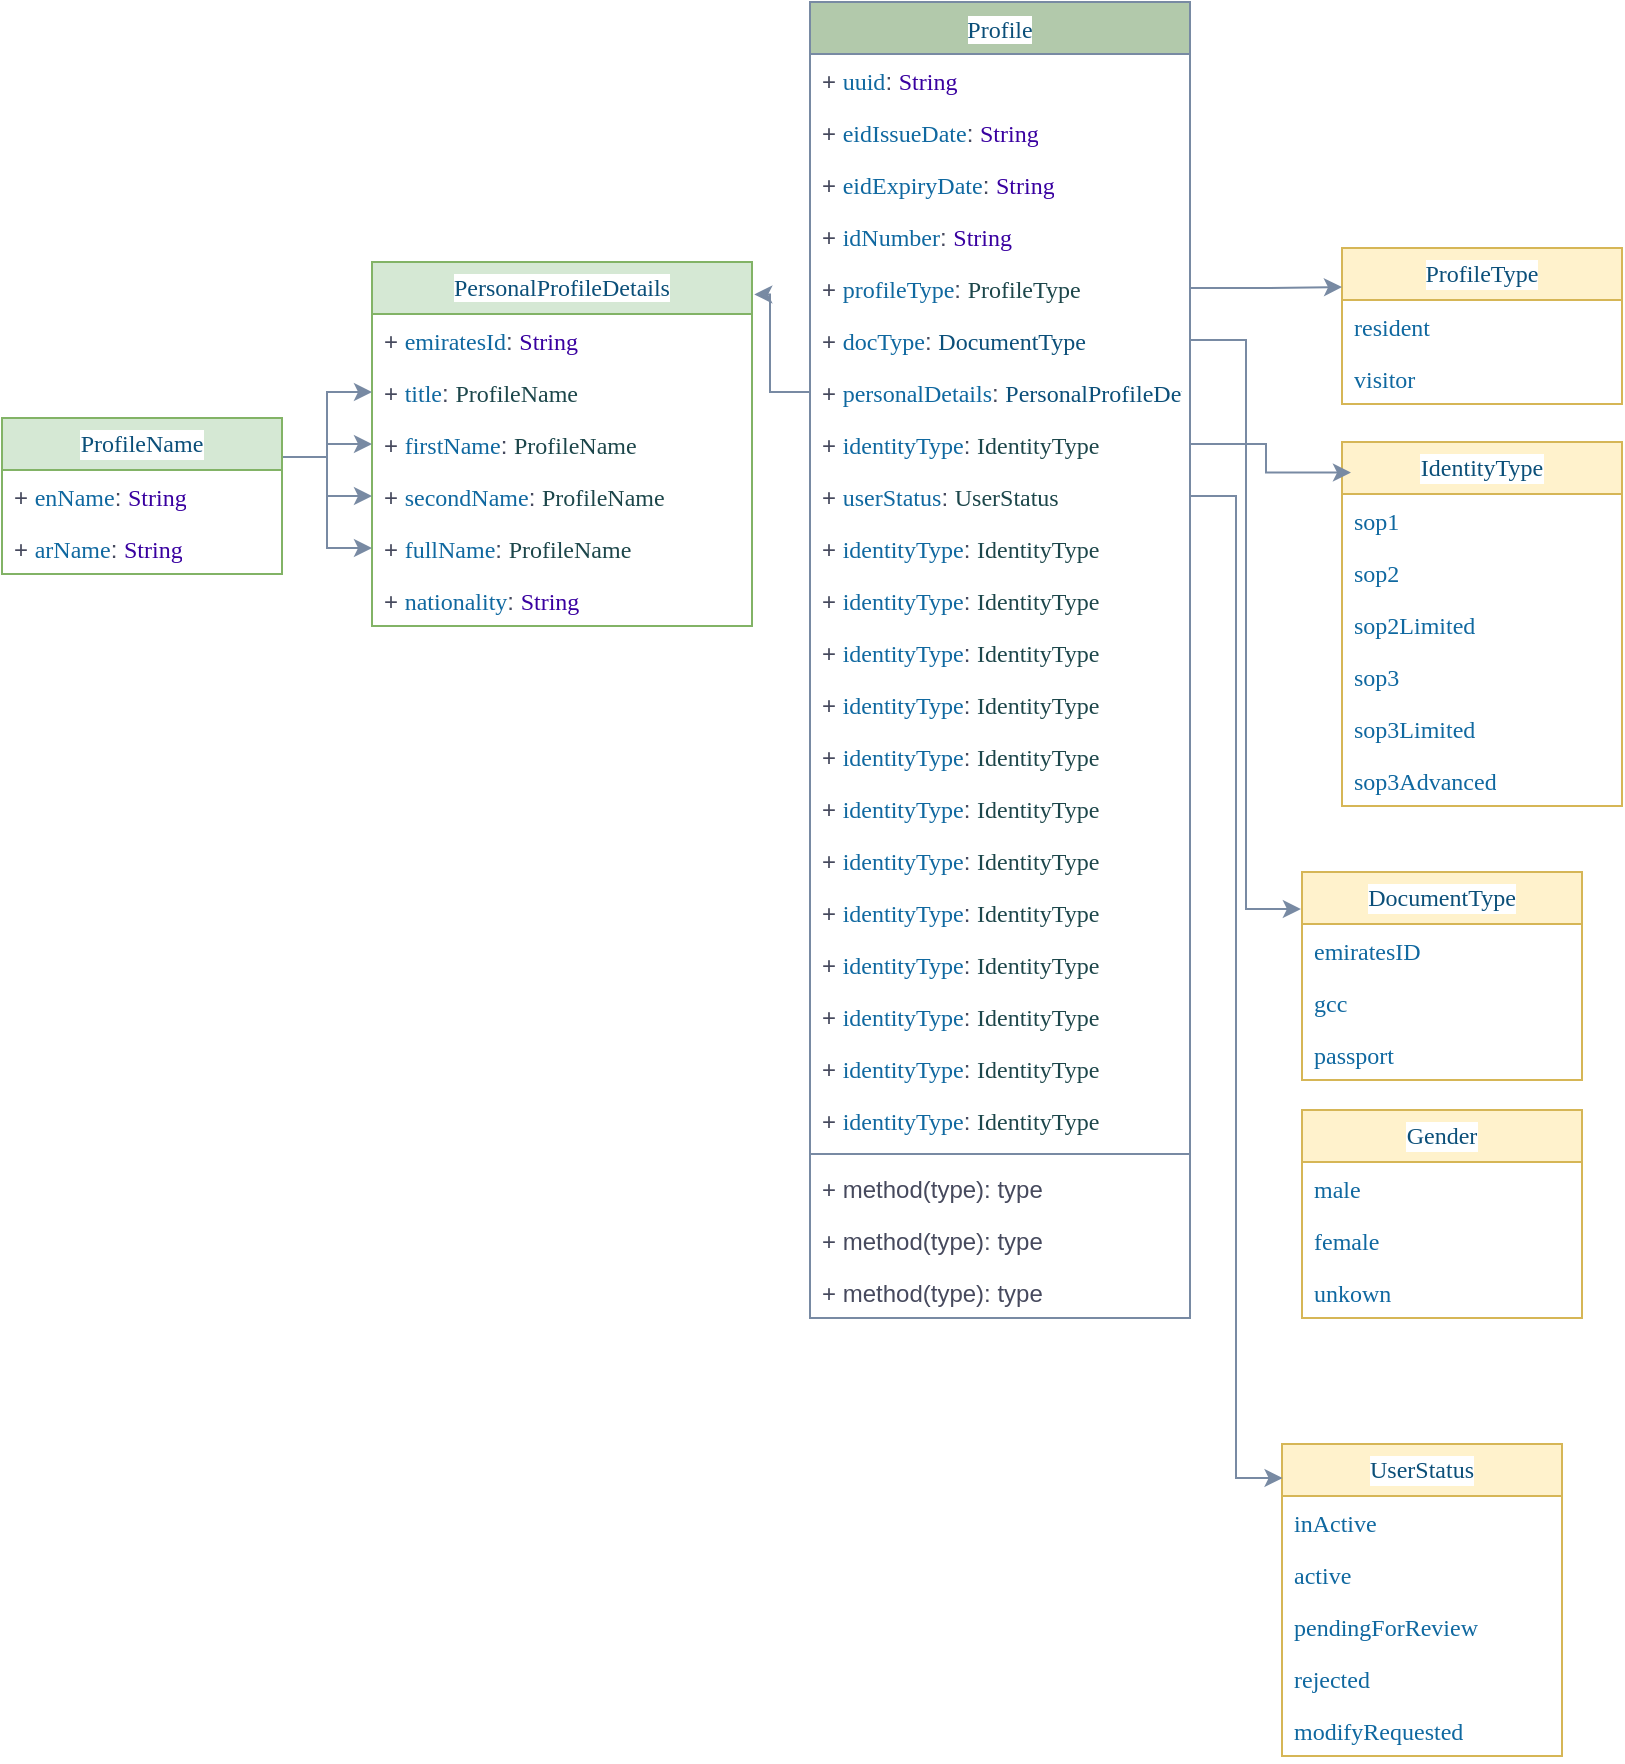 <mxfile version="26.1.3">
  <diagram id="C5RBs43oDa-KdzZeNtuy" name="Page-1">
    <mxGraphModel dx="1443" dy="851" grid="1" gridSize="13" guides="1" tooltips="1" connect="1" arrows="1" fold="1" page="1" pageScale="1" pageWidth="827" pageHeight="1169" math="0" shadow="0">
      <root>
        <mxCell id="WIyWlLk6GJQsqaUBKTNV-0" />
        <mxCell id="WIyWlLk6GJQsqaUBKTNV-1" parent="WIyWlLk6GJQsqaUBKTNV-0" />
        <mxCell id="ftjl0fwhTUzBAWV4eIJw-33" value="&lt;span style=&quot;caret-color: rgb(11, 79, 121); color: rgb(11, 79, 121); font-family: Menlo; background-color: rgb(255, 255, 255);&quot;&gt;PersonalProfileDetails&lt;/span&gt;" style="swimlane;fontStyle=0;childLayout=stackLayout;horizontal=1;startSize=26;fillColor=#d5e8d4;horizontalStack=0;resizeParent=1;resizeParentMax=0;resizeLast=0;collapsible=1;marginBottom=0;whiteSpace=wrap;html=1;labelBackgroundColor=none;strokeColor=#82b366;" vertex="1" parent="WIyWlLk6GJQsqaUBKTNV-1">
          <mxGeometry x="195" y="150" width="190" height="182" as="geometry" />
        </mxCell>
        <mxCell id="ftjl0fwhTUzBAWV4eIJw-34" value="+&amp;nbsp;&lt;span style=&quot;color: rgb(15, 104, 160); font-family: Menlo; background-color: rgb(255, 255, 255);&quot;&gt;emiratesId&lt;/span&gt;:&amp;nbsp;&lt;span style=&quot;color: rgb(57, 0, 160); font-family: Menlo; background-color: rgb(255, 255, 255);&quot;&gt;String&lt;/span&gt;" style="text;strokeColor=none;fillColor=none;align=left;verticalAlign=top;spacingLeft=4;spacingRight=4;overflow=hidden;rotatable=0;points=[[0,0.5],[1,0.5]];portConstraint=eastwest;whiteSpace=wrap;html=1;labelBackgroundColor=none;fontColor=#46495D;" vertex="1" parent="ftjl0fwhTUzBAWV4eIJw-33">
          <mxGeometry y="26" width="190" height="26" as="geometry" />
        </mxCell>
        <mxCell id="ftjl0fwhTUzBAWV4eIJw-35" value="+&amp;nbsp;&lt;span style=&quot;color: rgb(15, 104, 160); font-family: Menlo; background-color: rgb(255, 255, 255);&quot;&gt;title&lt;/span&gt;:&amp;nbsp;&lt;span style=&quot;color: rgb(28, 70, 74); font-family: Menlo; background-color: rgb(255, 255, 255);&quot;&gt;ProfileName&lt;/span&gt;" style="text;strokeColor=none;fillColor=none;align=left;verticalAlign=top;spacingLeft=4;spacingRight=4;overflow=hidden;rotatable=0;points=[[0,0.5],[1,0.5]];portConstraint=eastwest;whiteSpace=wrap;html=1;labelBackgroundColor=none;fontColor=#46495D;" vertex="1" parent="ftjl0fwhTUzBAWV4eIJw-33">
          <mxGeometry y="52" width="190" height="26" as="geometry" />
        </mxCell>
        <mxCell id="ftjl0fwhTUzBAWV4eIJw-36" value="+&amp;nbsp;&lt;span style=&quot;color: rgb(15, 104, 160); font-family: Menlo; background-color: rgb(255, 255, 255);&quot;&gt;firstName&lt;/span&gt;:&amp;nbsp;&lt;span style=&quot;caret-color: rgb(28, 70, 74); color: rgb(28, 70, 74); font-family: Menlo; background-color: rgb(255, 255, 255);&quot;&gt;ProfileName&lt;/span&gt;" style="text;strokeColor=none;fillColor=none;align=left;verticalAlign=top;spacingLeft=4;spacingRight=4;overflow=hidden;rotatable=0;points=[[0,0.5],[1,0.5]];portConstraint=eastwest;whiteSpace=wrap;html=1;labelBackgroundColor=none;fontColor=#46495D;" vertex="1" parent="ftjl0fwhTUzBAWV4eIJw-33">
          <mxGeometry y="78" width="190" height="26" as="geometry" />
        </mxCell>
        <mxCell id="ftjl0fwhTUzBAWV4eIJw-37" value="+&amp;nbsp;&lt;span style=&quot;color: rgb(15, 104, 160); font-family: Menlo; background-color: rgb(255, 255, 255);&quot;&gt;secondName&lt;/span&gt;:&amp;nbsp;&lt;span style=&quot;caret-color: rgb(28, 70, 74); color: rgb(28, 70, 74); font-family: Menlo; background-color: rgb(255, 255, 255);&quot;&gt;ProfileName&lt;/span&gt;" style="text;strokeColor=none;fillColor=none;align=left;verticalAlign=top;spacingLeft=4;spacingRight=4;overflow=hidden;rotatable=0;points=[[0,0.5],[1,0.5]];portConstraint=eastwest;whiteSpace=wrap;html=1;labelBackgroundColor=none;fontColor=#46495D;" vertex="1" parent="ftjl0fwhTUzBAWV4eIJw-33">
          <mxGeometry y="104" width="190" height="26" as="geometry" />
        </mxCell>
        <mxCell id="ftjl0fwhTUzBAWV4eIJw-38" value="+&amp;nbsp;&lt;span style=&quot;color: rgb(15, 104, 160); font-family: Menlo; background-color: rgb(255, 255, 255);&quot;&gt;fullName&lt;/span&gt;:&amp;nbsp;&lt;span style=&quot;caret-color: rgb(28, 70, 74); color: rgb(28, 70, 74); font-family: Menlo; background-color: rgb(255, 255, 255);&quot;&gt;ProfileName&lt;/span&gt;" style="text;strokeColor=none;fillColor=none;align=left;verticalAlign=top;spacingLeft=4;spacingRight=4;overflow=hidden;rotatable=0;points=[[0,0.5],[1,0.5]];portConstraint=eastwest;whiteSpace=wrap;html=1;labelBackgroundColor=none;fontColor=#46495D;" vertex="1" parent="ftjl0fwhTUzBAWV4eIJw-33">
          <mxGeometry y="130" width="190" height="26" as="geometry" />
        </mxCell>
        <mxCell id="ftjl0fwhTUzBAWV4eIJw-39" value="+&amp;nbsp;&lt;span style=&quot;color: rgb(15, 104, 160); font-family: Menlo; background-color: rgb(255, 255, 255);&quot;&gt;nationality&lt;/span&gt;:&amp;nbsp;&lt;span style=&quot;caret-color: rgb(57, 0, 160); color: rgb(57, 0, 160); font-family: Menlo; background-color: rgb(255, 255, 255);&quot;&gt;String&lt;/span&gt;" style="text;strokeColor=none;fillColor=none;align=left;verticalAlign=top;spacingLeft=4;spacingRight=4;overflow=hidden;rotatable=0;points=[[0,0.5],[1,0.5]];portConstraint=eastwest;whiteSpace=wrap;html=1;labelBackgroundColor=none;fontColor=#46495D;" vertex="1" parent="ftjl0fwhTUzBAWV4eIJw-33">
          <mxGeometry y="156" width="190" height="26" as="geometry" />
        </mxCell>
        <mxCell id="ftjl0fwhTUzBAWV4eIJw-53" style="edgeStyle=orthogonalEdgeStyle;rounded=0;orthogonalLoop=1;jettySize=auto;html=1;exitX=1;exitY=0.25;exitDx=0;exitDy=0;entryX=0;entryY=0.5;entryDx=0;entryDy=0;labelBackgroundColor=none;strokeColor=#788AA3;fontColor=default;" edge="1" parent="WIyWlLk6GJQsqaUBKTNV-1" source="ftjl0fwhTUzBAWV4eIJw-49" target="ftjl0fwhTUzBAWV4eIJw-35">
          <mxGeometry relative="1" as="geometry" />
        </mxCell>
        <mxCell id="ftjl0fwhTUzBAWV4eIJw-54" style="edgeStyle=orthogonalEdgeStyle;rounded=0;orthogonalLoop=1;jettySize=auto;html=1;exitX=1;exitY=0.25;exitDx=0;exitDy=0;entryX=0;entryY=0.5;entryDx=0;entryDy=0;labelBackgroundColor=none;strokeColor=#788AA3;fontColor=default;" edge="1" parent="WIyWlLk6GJQsqaUBKTNV-1" source="ftjl0fwhTUzBAWV4eIJw-49" target="ftjl0fwhTUzBAWV4eIJw-36">
          <mxGeometry relative="1" as="geometry" />
        </mxCell>
        <mxCell id="ftjl0fwhTUzBAWV4eIJw-55" style="edgeStyle=orthogonalEdgeStyle;rounded=0;orthogonalLoop=1;jettySize=auto;html=1;exitX=1;exitY=0.25;exitDx=0;exitDy=0;entryX=0;entryY=0.5;entryDx=0;entryDy=0;labelBackgroundColor=none;strokeColor=#788AA3;fontColor=default;" edge="1" parent="WIyWlLk6GJQsqaUBKTNV-1" source="ftjl0fwhTUzBAWV4eIJw-49" target="ftjl0fwhTUzBAWV4eIJw-37">
          <mxGeometry relative="1" as="geometry" />
        </mxCell>
        <mxCell id="ftjl0fwhTUzBAWV4eIJw-56" style="edgeStyle=orthogonalEdgeStyle;rounded=0;orthogonalLoop=1;jettySize=auto;html=1;exitX=1;exitY=0.25;exitDx=0;exitDy=0;entryX=0;entryY=0.5;entryDx=0;entryDy=0;labelBackgroundColor=none;strokeColor=#788AA3;fontColor=default;" edge="1" parent="WIyWlLk6GJQsqaUBKTNV-1" source="ftjl0fwhTUzBAWV4eIJw-49" target="ftjl0fwhTUzBAWV4eIJw-38">
          <mxGeometry relative="1" as="geometry" />
        </mxCell>
        <mxCell id="ftjl0fwhTUzBAWV4eIJw-49" value="&lt;p style=&quot;margin: 0px; font-style: normal; font-variant-caps: normal; font-stretch: normal; line-height: normal; font-family: Menlo; font-size-adjust: none; font-kerning: auto; font-variant-alternates: normal; font-variant-ligatures: normal; font-variant-numeric: normal; font-variant-east-asian: normal; font-variant-position: normal; font-variant-emoji: normal; font-feature-settings: normal; font-optical-sizing: auto; font-variation-settings: normal; color: rgb(11, 79, 121); background-color: rgb(255, 255, 255);&quot;&gt;ProfileName&lt;/p&gt;" style="swimlane;fontStyle=0;childLayout=stackLayout;horizontal=1;startSize=26;fillColor=#d5e8d4;horizontalStack=0;resizeParent=1;resizeParentMax=0;resizeLast=0;collapsible=1;marginBottom=0;whiteSpace=wrap;html=1;labelBackgroundColor=none;strokeColor=#82b366;" vertex="1" parent="WIyWlLk6GJQsqaUBKTNV-1">
          <mxGeometry x="10" y="228" width="140" height="78" as="geometry" />
        </mxCell>
        <mxCell id="ftjl0fwhTUzBAWV4eIJw-50" value="+&amp;nbsp;&lt;span style=&quot;color: rgb(15, 104, 160); font-family: Menlo; background-color: rgb(255, 255, 255);&quot;&gt;enName&lt;/span&gt;:&amp;nbsp;&lt;span style=&quot;caret-color: rgb(57, 0, 160); color: rgb(57, 0, 160); font-family: Menlo; background-color: rgb(255, 255, 255);&quot;&gt;String&lt;/span&gt;" style="text;strokeColor=none;fillColor=none;align=left;verticalAlign=top;spacingLeft=4;spacingRight=4;overflow=hidden;rotatable=0;points=[[0,0.5],[1,0.5]];portConstraint=eastwest;whiteSpace=wrap;html=1;labelBackgroundColor=none;fontColor=#46495D;" vertex="1" parent="ftjl0fwhTUzBAWV4eIJw-49">
          <mxGeometry y="26" width="140" height="26" as="geometry" />
        </mxCell>
        <mxCell id="ftjl0fwhTUzBAWV4eIJw-51" value="+&amp;nbsp;&lt;span style=&quot;color: rgb(15, 104, 160); font-family: Menlo; background-color: rgb(255, 255, 255);&quot;&gt;arName&lt;/span&gt;:&amp;nbsp;&lt;span style=&quot;caret-color: rgb(57, 0, 160); color: rgb(57, 0, 160); font-family: Menlo; background-color: rgb(255, 255, 255);&quot;&gt;String&lt;/span&gt;" style="text;strokeColor=none;fillColor=none;align=left;verticalAlign=top;spacingLeft=4;spacingRight=4;overflow=hidden;rotatable=0;points=[[0,0.5],[1,0.5]];portConstraint=eastwest;whiteSpace=wrap;html=1;labelBackgroundColor=none;fontColor=#46495D;" vertex="1" parent="ftjl0fwhTUzBAWV4eIJw-49">
          <mxGeometry y="52" width="140" height="26" as="geometry" />
        </mxCell>
        <mxCell id="ftjl0fwhTUzBAWV4eIJw-57" value="&lt;p style=&quot;margin: 0px; font-style: normal; font-variant-caps: normal; font-stretch: normal; line-height: normal; font-family: Menlo; font-size-adjust: none; font-kerning: auto; font-variant-alternates: normal; font-variant-ligatures: normal; font-variant-numeric: normal; font-variant-east-asian: normal; font-variant-position: normal; font-feature-settings: normal; font-optical-sizing: auto; font-variation-settings: normal; color: rgb(11, 79, 121); background-color: rgb(255, 255, 255);&quot;&gt;Gender&lt;/p&gt;" style="swimlane;fontStyle=0;childLayout=stackLayout;horizontal=1;startSize=26;fillColor=#fff2cc;horizontalStack=0;resizeParent=1;resizeParentMax=0;resizeLast=0;collapsible=1;marginBottom=0;whiteSpace=wrap;html=1;labelBackgroundColor=none;strokeColor=#d6b656;" vertex="1" parent="WIyWlLk6GJQsqaUBKTNV-1">
          <mxGeometry x="660" y="574" width="140" height="104" as="geometry" />
        </mxCell>
        <mxCell id="ftjl0fwhTUzBAWV4eIJw-58" value="&lt;span style=&quot;color: rgb(15, 104, 160); font-family: Menlo; background-color: rgb(255, 255, 255);&quot;&gt;male&lt;/span&gt;" style="text;strokeColor=none;fillColor=none;align=left;verticalAlign=top;spacingLeft=4;spacingRight=4;overflow=hidden;rotatable=0;points=[[0,0.5],[1,0.5]];portConstraint=eastwest;whiteSpace=wrap;html=1;labelBackgroundColor=none;fontColor=#46495D;" vertex="1" parent="ftjl0fwhTUzBAWV4eIJw-57">
          <mxGeometry y="26" width="140" height="26" as="geometry" />
        </mxCell>
        <mxCell id="ftjl0fwhTUzBAWV4eIJw-63" value="&lt;span style=&quot;color: rgb(15, 104, 160); font-family: Menlo; background-color: rgb(255, 255, 255);&quot;&gt;female&lt;/span&gt;" style="text;strokeColor=none;fillColor=none;align=left;verticalAlign=top;spacingLeft=4;spacingRight=4;overflow=hidden;rotatable=0;points=[[0,0.5],[1,0.5]];portConstraint=eastwest;whiteSpace=wrap;html=1;labelBackgroundColor=none;fontColor=#46495D;" vertex="1" parent="ftjl0fwhTUzBAWV4eIJw-57">
          <mxGeometry y="52" width="140" height="26" as="geometry" />
        </mxCell>
        <mxCell id="ftjl0fwhTUzBAWV4eIJw-64" value="&lt;span style=&quot;color: rgb(15, 104, 160); font-family: Menlo; background-color: rgb(255, 255, 255);&quot;&gt;unkown&lt;/span&gt;" style="text;strokeColor=none;fillColor=none;align=left;verticalAlign=top;spacingLeft=4;spacingRight=4;overflow=hidden;rotatable=0;points=[[0,0.5],[1,0.5]];portConstraint=eastwest;whiteSpace=wrap;html=1;labelBackgroundColor=none;fontColor=#46495D;" vertex="1" parent="ftjl0fwhTUzBAWV4eIJw-57">
          <mxGeometry y="78" width="140" height="26" as="geometry" />
        </mxCell>
        <mxCell id="ftjl0fwhTUzBAWV4eIJw-65" value="&lt;p style=&quot;margin: 0px; font-style: normal; font-variant-caps: normal; font-stretch: normal; line-height: normal; font-family: Menlo; font-size-adjust: none; font-kerning: auto; font-variant-alternates: normal; font-variant-ligatures: normal; font-variant-numeric: normal; font-variant-east-asian: normal; font-variant-position: normal; font-feature-settings: normal; font-optical-sizing: auto; font-variation-settings: normal; color: rgb(11, 79, 121); background-color: rgb(255, 255, 255);&quot;&gt;ProfileType&lt;/p&gt;" style="swimlane;fontStyle=0;childLayout=stackLayout;horizontal=1;startSize=26;fillColor=#fff2cc;horizontalStack=0;resizeParent=1;resizeParentMax=0;resizeLast=0;collapsible=1;marginBottom=0;whiteSpace=wrap;html=1;labelBackgroundColor=none;strokeColor=#d6b656;" vertex="1" parent="WIyWlLk6GJQsqaUBKTNV-1">
          <mxGeometry x="680" y="143" width="140" height="78" as="geometry" />
        </mxCell>
        <mxCell id="ftjl0fwhTUzBAWV4eIJw-66" value="&lt;span style=&quot;color: rgb(15, 104, 160); font-family: Menlo; background-color: rgb(255, 255, 255);&quot;&gt;resident&lt;/span&gt;" style="text;strokeColor=none;fillColor=none;align=left;verticalAlign=top;spacingLeft=4;spacingRight=4;overflow=hidden;rotatable=0;points=[[0,0.5],[1,0.5]];portConstraint=eastwest;whiteSpace=wrap;html=1;labelBackgroundColor=none;fontColor=#46495D;" vertex="1" parent="ftjl0fwhTUzBAWV4eIJw-65">
          <mxGeometry y="26" width="140" height="26" as="geometry" />
        </mxCell>
        <mxCell id="ftjl0fwhTUzBAWV4eIJw-67" value="&lt;font face=&quot;Menlo&quot; color=&quot;#0f68a0&quot;&gt;&lt;span style=&quot;caret-color: rgb(15, 104, 160); background-color: rgb(255, 255, 255);&quot;&gt;visitor&lt;/span&gt;&lt;/font&gt;" style="text;strokeColor=none;fillColor=none;align=left;verticalAlign=top;spacingLeft=4;spacingRight=4;overflow=hidden;rotatable=0;points=[[0,0.5],[1,0.5]];portConstraint=eastwest;whiteSpace=wrap;html=1;labelBackgroundColor=none;fontColor=#46495D;" vertex="1" parent="ftjl0fwhTUzBAWV4eIJw-65">
          <mxGeometry y="52" width="140" height="26" as="geometry" />
        </mxCell>
        <mxCell id="ftjl0fwhTUzBAWV4eIJw-69" value="&lt;p style=&quot;margin: 0px; font-style: normal; font-variant-caps: normal; font-stretch: normal; line-height: normal; font-family: Menlo; font-size-adjust: none; font-kerning: auto; font-variant-alternates: normal; font-variant-ligatures: normal; font-variant-numeric: normal; font-variant-east-asian: normal; font-variant-position: normal; font-feature-settings: normal; font-optical-sizing: auto; font-variation-settings: normal; color: rgb(11, 79, 121); background-color: rgb(255, 255, 255);&quot;&gt;DocumentType&lt;/p&gt;" style="swimlane;fontStyle=0;childLayout=stackLayout;horizontal=1;startSize=26;fillColor=#fff2cc;horizontalStack=0;resizeParent=1;resizeParentMax=0;resizeLast=0;collapsible=1;marginBottom=0;whiteSpace=wrap;html=1;labelBackgroundColor=none;strokeColor=#d6b656;" vertex="1" parent="WIyWlLk6GJQsqaUBKTNV-1">
          <mxGeometry x="660" y="455" width="140" height="104" as="geometry" />
        </mxCell>
        <mxCell id="ftjl0fwhTUzBAWV4eIJw-70" value="&lt;span style=&quot;color: rgb(15, 104, 160); font-family: Menlo; background-color: rgb(255, 255, 255);&quot;&gt;emiratesID&lt;/span&gt;" style="text;strokeColor=none;fillColor=none;align=left;verticalAlign=top;spacingLeft=4;spacingRight=4;overflow=hidden;rotatable=0;points=[[0,0.5],[1,0.5]];portConstraint=eastwest;whiteSpace=wrap;html=1;labelBackgroundColor=none;fontColor=#46495D;" vertex="1" parent="ftjl0fwhTUzBAWV4eIJw-69">
          <mxGeometry y="26" width="140" height="26" as="geometry" />
        </mxCell>
        <mxCell id="ftjl0fwhTUzBAWV4eIJw-72" value="&lt;span style=&quot;color: rgb(15, 104, 160); font-family: Menlo; background-color: rgb(255, 255, 255);&quot;&gt;gcc&lt;/span&gt;" style="text;strokeColor=none;fillColor=none;align=left;verticalAlign=top;spacingLeft=4;spacingRight=4;overflow=hidden;rotatable=0;points=[[0,0.5],[1,0.5]];portConstraint=eastwest;whiteSpace=wrap;html=1;labelBackgroundColor=none;fontColor=#46495D;" vertex="1" parent="ftjl0fwhTUzBAWV4eIJw-69">
          <mxGeometry y="52" width="140" height="26" as="geometry" />
        </mxCell>
        <mxCell id="ftjl0fwhTUzBAWV4eIJw-71" value="&lt;font face=&quot;Menlo&quot; color=&quot;#0f68a0&quot;&gt;&lt;span style=&quot;caret-color: rgb(15, 104, 160); background-color: rgb(255, 255, 255);&quot;&gt;passport&lt;/span&gt;&lt;/font&gt;" style="text;strokeColor=none;fillColor=none;align=left;verticalAlign=top;spacingLeft=4;spacingRight=4;overflow=hidden;rotatable=0;points=[[0,0.5],[1,0.5]];portConstraint=eastwest;whiteSpace=wrap;html=1;labelBackgroundColor=none;fontColor=#46495D;" vertex="1" parent="ftjl0fwhTUzBAWV4eIJw-69">
          <mxGeometry y="78" width="140" height="26" as="geometry" />
        </mxCell>
        <mxCell id="ftjl0fwhTUzBAWV4eIJw-85" value="&lt;span style=&quot;caret-color: rgb(11, 79, 121); color: rgb(11, 79, 121); font-family: Menlo; font-weight: 400; background-color: rgb(255, 255, 255);&quot;&gt;Profile&lt;/span&gt;" style="swimlane;fontStyle=1;align=center;verticalAlign=top;childLayout=stackLayout;horizontal=1;startSize=26;horizontalStack=0;resizeParent=1;resizeParentMax=0;resizeLast=0;collapsible=1;marginBottom=0;whiteSpace=wrap;html=1;labelBackgroundColor=none;fillColor=#B2C9AB;strokeColor=#788AA3;fontColor=#46495D;" vertex="1" parent="WIyWlLk6GJQsqaUBKTNV-1">
          <mxGeometry x="414" y="20" width="190" height="658" as="geometry" />
        </mxCell>
        <mxCell id="ftjl0fwhTUzBAWV4eIJw-98" value="+&amp;nbsp;&lt;span style=&quot;caret-color: rgb(15, 104, 160); color: rgb(15, 104, 160); font-family: Menlo; background-color: rgb(255, 255, 255);&quot;&gt;uuid&lt;/span&gt;:&amp;nbsp;&lt;span style=&quot;color: rgb(57, 0, 160); font-family: Menlo; background-color: rgb(255, 255, 255);&quot;&gt;String&lt;/span&gt;" style="text;strokeColor=none;fillColor=none;align=left;verticalAlign=top;spacingLeft=4;spacingRight=4;overflow=hidden;rotatable=0;points=[[0,0.5],[1,0.5]];portConstraint=eastwest;whiteSpace=wrap;html=1;labelBackgroundColor=none;fontColor=#46495D;" vertex="1" parent="ftjl0fwhTUzBAWV4eIJw-85">
          <mxGeometry y="26" width="190" height="26" as="geometry" />
        </mxCell>
        <mxCell id="ftjl0fwhTUzBAWV4eIJw-97" value="+&amp;nbsp;&lt;span style=&quot;color: rgb(15, 104, 160); font-family: Menlo; background-color: rgb(255, 255, 255);&quot;&gt;eidIssueDate&lt;/span&gt;:&amp;nbsp;&lt;span style=&quot;color: rgb(57, 0, 160); font-family: Menlo; background-color: rgb(255, 255, 255);&quot;&gt;String&lt;/span&gt;" style="text;strokeColor=none;fillColor=none;align=left;verticalAlign=top;spacingLeft=4;spacingRight=4;overflow=hidden;rotatable=0;points=[[0,0.5],[1,0.5]];portConstraint=eastwest;whiteSpace=wrap;html=1;labelBackgroundColor=none;fontColor=#46495D;" vertex="1" parent="ftjl0fwhTUzBAWV4eIJw-85">
          <mxGeometry y="52" width="190" height="26" as="geometry" />
        </mxCell>
        <mxCell id="ftjl0fwhTUzBAWV4eIJw-96" value="+&amp;nbsp;&lt;span style=&quot;color: rgb(15, 104, 160); font-family: Menlo; background-color: rgb(255, 255, 255);&quot;&gt;eidExpiryDate&lt;/span&gt;:&amp;nbsp;&lt;span style=&quot;color: rgb(57, 0, 160); font-family: Menlo; background-color: rgb(255, 255, 255);&quot;&gt;String&lt;/span&gt;" style="text;strokeColor=none;fillColor=none;align=left;verticalAlign=top;spacingLeft=4;spacingRight=4;overflow=hidden;rotatable=0;points=[[0,0.5],[1,0.5]];portConstraint=eastwest;whiteSpace=wrap;html=1;labelBackgroundColor=none;fontColor=#46495D;" vertex="1" parent="ftjl0fwhTUzBAWV4eIJw-85">
          <mxGeometry y="78" width="190" height="26" as="geometry" />
        </mxCell>
        <mxCell id="ftjl0fwhTUzBAWV4eIJw-95" value="+&amp;nbsp;&lt;span style=&quot;color: rgb(15, 104, 160); font-family: Menlo; background-color: rgb(255, 255, 255);&quot;&gt;idNumber&lt;/span&gt;:&amp;nbsp;&lt;span style=&quot;color: rgb(57, 0, 160); font-family: Menlo; background-color: rgb(255, 255, 255);&quot;&gt;String&lt;/span&gt;" style="text;strokeColor=none;fillColor=none;align=left;verticalAlign=top;spacingLeft=4;spacingRight=4;overflow=hidden;rotatable=0;points=[[0,0.5],[1,0.5]];portConstraint=eastwest;whiteSpace=wrap;html=1;labelBackgroundColor=none;fontColor=#46495D;" vertex="1" parent="ftjl0fwhTUzBAWV4eIJw-85">
          <mxGeometry y="104" width="190" height="26" as="geometry" />
        </mxCell>
        <mxCell id="ftjl0fwhTUzBAWV4eIJw-94" value="+&amp;nbsp;&lt;span style=&quot;color: rgb(15, 104, 160); font-family: Menlo; background-color: rgb(255, 255, 255);&quot;&gt;profileType&lt;/span&gt;:&amp;nbsp;&lt;span style=&quot;color: rgb(28, 70, 74); font-family: Menlo; background-color: rgb(255, 255, 255);&quot;&gt;ProfileType&lt;/span&gt;" style="text;strokeColor=none;fillColor=none;align=left;verticalAlign=top;spacingLeft=4;spacingRight=4;overflow=hidden;rotatable=0;points=[[0,0.5],[1,0.5]];portConstraint=eastwest;whiteSpace=wrap;html=1;labelBackgroundColor=none;fontColor=#46495D;" vertex="1" parent="ftjl0fwhTUzBAWV4eIJw-85">
          <mxGeometry y="130" width="190" height="26" as="geometry" />
        </mxCell>
        <mxCell id="ftjl0fwhTUzBAWV4eIJw-93" value="+&amp;nbsp;&lt;span style=&quot;color: rgb(15, 104, 160); font-family: Menlo; background-color: rgb(255, 255, 255);&quot;&gt;docType&lt;/span&gt;:&amp;nbsp;&lt;span style=&quot;caret-color: rgb(11, 79, 121); color: rgb(11, 79, 121); font-family: Menlo; text-align: center; background-color: rgb(255, 255, 255);&quot;&gt;DocumentType&lt;/span&gt;" style="text;strokeColor=none;fillColor=none;align=left;verticalAlign=top;spacingLeft=4;spacingRight=4;overflow=hidden;rotatable=0;points=[[0,0.5],[1,0.5]];portConstraint=eastwest;whiteSpace=wrap;html=1;labelBackgroundColor=none;fontColor=#46495D;" vertex="1" parent="ftjl0fwhTUzBAWV4eIJw-85">
          <mxGeometry y="156" width="190" height="26" as="geometry" />
        </mxCell>
        <mxCell id="ftjl0fwhTUzBAWV4eIJw-92" value="+&amp;nbsp;&lt;span style=&quot;color: rgb(15, 104, 160); font-family: Menlo; background-color: rgb(255, 255, 255);&quot;&gt;personalDetails&lt;/span&gt;:&amp;nbsp;&lt;span style=&quot;caret-color: rgb(11, 79, 121); color: rgb(11, 79, 121); font-family: Menlo; text-align: center; background-color: rgb(255, 255, 255);&quot;&gt;PersonalProfileDetails&lt;/span&gt;" style="text;strokeColor=none;fillColor=none;align=left;verticalAlign=top;spacingLeft=4;spacingRight=4;overflow=hidden;rotatable=0;points=[[0,0.5],[1,0.5]];portConstraint=eastwest;whiteSpace=wrap;html=1;labelBackgroundColor=none;fontColor=#46495D;" vertex="1" parent="ftjl0fwhTUzBAWV4eIJw-85">
          <mxGeometry y="182" width="190" height="26" as="geometry" />
        </mxCell>
        <mxCell id="ftjl0fwhTUzBAWV4eIJw-123" value="+&amp;nbsp;&lt;span style=&quot;color: rgb(15, 104, 160); font-family: Menlo; background-color: rgb(255, 255, 255);&quot;&gt;identityType&lt;/span&gt;:&amp;nbsp;&lt;span style=&quot;color: rgb(28, 70, 74); font-family: Menlo; background-color: rgb(255, 255, 255);&quot;&gt;IdentityType&lt;/span&gt;" style="text;strokeColor=none;fillColor=none;align=left;verticalAlign=top;spacingLeft=4;spacingRight=4;overflow=hidden;rotatable=0;points=[[0,0.5],[1,0.5]];portConstraint=eastwest;whiteSpace=wrap;html=1;labelBackgroundColor=none;fontColor=#46495D;" vertex="1" parent="ftjl0fwhTUzBAWV4eIJw-85">
          <mxGeometry y="208" width="190" height="26" as="geometry" />
        </mxCell>
        <mxCell id="ftjl0fwhTUzBAWV4eIJw-122" value="+&amp;nbsp;&lt;span style=&quot;color: rgb(15, 104, 160); font-family: Menlo; background-color: rgb(255, 255, 255);&quot;&gt;userStatus&lt;/span&gt;:&amp;nbsp;&lt;span style=&quot;color: rgb(28, 70, 74); font-family: Menlo; background-color: rgb(255, 255, 255);&quot;&gt;UserStatus&lt;/span&gt;" style="text;strokeColor=none;fillColor=none;align=left;verticalAlign=top;spacingLeft=4;spacingRight=4;overflow=hidden;rotatable=0;points=[[0,0.5],[1,0.5]];portConstraint=eastwest;whiteSpace=wrap;html=1;labelBackgroundColor=none;fontColor=#46495D;" vertex="1" parent="ftjl0fwhTUzBAWV4eIJw-85">
          <mxGeometry y="234" width="190" height="26" as="geometry" />
        </mxCell>
        <mxCell id="ftjl0fwhTUzBAWV4eIJw-121" value="+&amp;nbsp;&lt;span style=&quot;color: rgb(15, 104, 160); font-family: Menlo; background-color: rgb(255, 255, 255);&quot;&gt;identityType&lt;/span&gt;:&amp;nbsp;&lt;span style=&quot;color: rgb(28, 70, 74); font-family: Menlo; background-color: rgb(255, 255, 255);&quot;&gt;IdentityType&lt;/span&gt;" style="text;strokeColor=none;fillColor=none;align=left;verticalAlign=top;spacingLeft=4;spacingRight=4;overflow=hidden;rotatable=0;points=[[0,0.5],[1,0.5]];portConstraint=eastwest;whiteSpace=wrap;html=1;labelBackgroundColor=none;fontColor=#46495D;" vertex="1" parent="ftjl0fwhTUzBAWV4eIJw-85">
          <mxGeometry y="260" width="190" height="26" as="geometry" />
        </mxCell>
        <mxCell id="ftjl0fwhTUzBAWV4eIJw-120" value="+&amp;nbsp;&lt;span style=&quot;color: rgb(15, 104, 160); font-family: Menlo; background-color: rgb(255, 255, 255);&quot;&gt;identityType&lt;/span&gt;:&amp;nbsp;&lt;span style=&quot;color: rgb(28, 70, 74); font-family: Menlo; background-color: rgb(255, 255, 255);&quot;&gt;IdentityType&lt;/span&gt;" style="text;strokeColor=none;fillColor=none;align=left;verticalAlign=top;spacingLeft=4;spacingRight=4;overflow=hidden;rotatable=0;points=[[0,0.5],[1,0.5]];portConstraint=eastwest;whiteSpace=wrap;html=1;labelBackgroundColor=none;fontColor=#46495D;" vertex="1" parent="ftjl0fwhTUzBAWV4eIJw-85">
          <mxGeometry y="286" width="190" height="26" as="geometry" />
        </mxCell>
        <mxCell id="ftjl0fwhTUzBAWV4eIJw-119" value="+&amp;nbsp;&lt;span style=&quot;color: rgb(15, 104, 160); font-family: Menlo; background-color: rgb(255, 255, 255);&quot;&gt;identityType&lt;/span&gt;:&amp;nbsp;&lt;span style=&quot;color: rgb(28, 70, 74); font-family: Menlo; background-color: rgb(255, 255, 255);&quot;&gt;IdentityType&lt;/span&gt;" style="text;strokeColor=none;fillColor=none;align=left;verticalAlign=top;spacingLeft=4;spacingRight=4;overflow=hidden;rotatable=0;points=[[0,0.5],[1,0.5]];portConstraint=eastwest;whiteSpace=wrap;html=1;labelBackgroundColor=none;fontColor=#46495D;" vertex="1" parent="ftjl0fwhTUzBAWV4eIJw-85">
          <mxGeometry y="312" width="190" height="26" as="geometry" />
        </mxCell>
        <mxCell id="ftjl0fwhTUzBAWV4eIJw-118" value="+&amp;nbsp;&lt;span style=&quot;color: rgb(15, 104, 160); font-family: Menlo; background-color: rgb(255, 255, 255);&quot;&gt;identityType&lt;/span&gt;:&amp;nbsp;&lt;span style=&quot;color: rgb(28, 70, 74); font-family: Menlo; background-color: rgb(255, 255, 255);&quot;&gt;IdentityType&lt;/span&gt;" style="text;strokeColor=none;fillColor=none;align=left;verticalAlign=top;spacingLeft=4;spacingRight=4;overflow=hidden;rotatable=0;points=[[0,0.5],[1,0.5]];portConstraint=eastwest;whiteSpace=wrap;html=1;labelBackgroundColor=none;fontColor=#46495D;" vertex="1" parent="ftjl0fwhTUzBAWV4eIJw-85">
          <mxGeometry y="338" width="190" height="26" as="geometry" />
        </mxCell>
        <mxCell id="ftjl0fwhTUzBAWV4eIJw-130" value="+&amp;nbsp;&lt;span style=&quot;color: rgb(15, 104, 160); font-family: Menlo; background-color: rgb(255, 255, 255);&quot;&gt;identityType&lt;/span&gt;:&amp;nbsp;&lt;span style=&quot;color: rgb(28, 70, 74); font-family: Menlo; background-color: rgb(255, 255, 255);&quot;&gt;IdentityType&lt;/span&gt;" style="text;strokeColor=none;fillColor=none;align=left;verticalAlign=top;spacingLeft=4;spacingRight=4;overflow=hidden;rotatable=0;points=[[0,0.5],[1,0.5]];portConstraint=eastwest;whiteSpace=wrap;html=1;labelBackgroundColor=none;fontColor=#46495D;" vertex="1" parent="ftjl0fwhTUzBAWV4eIJw-85">
          <mxGeometry y="364" width="190" height="26" as="geometry" />
        </mxCell>
        <mxCell id="ftjl0fwhTUzBAWV4eIJw-129" value="+&amp;nbsp;&lt;span style=&quot;color: rgb(15, 104, 160); font-family: Menlo; background-color: rgb(255, 255, 255);&quot;&gt;identityType&lt;/span&gt;:&amp;nbsp;&lt;span style=&quot;color: rgb(28, 70, 74); font-family: Menlo; background-color: rgb(255, 255, 255);&quot;&gt;IdentityType&lt;/span&gt;" style="text;strokeColor=none;fillColor=none;align=left;verticalAlign=top;spacingLeft=4;spacingRight=4;overflow=hidden;rotatable=0;points=[[0,0.5],[1,0.5]];portConstraint=eastwest;whiteSpace=wrap;html=1;labelBackgroundColor=none;fontColor=#46495D;" vertex="1" parent="ftjl0fwhTUzBAWV4eIJw-85">
          <mxGeometry y="390" width="190" height="26" as="geometry" />
        </mxCell>
        <mxCell id="ftjl0fwhTUzBAWV4eIJw-128" value="+&amp;nbsp;&lt;span style=&quot;color: rgb(15, 104, 160); font-family: Menlo; background-color: rgb(255, 255, 255);&quot;&gt;identityType&lt;/span&gt;:&amp;nbsp;&lt;span style=&quot;color: rgb(28, 70, 74); font-family: Menlo; background-color: rgb(255, 255, 255);&quot;&gt;IdentityType&lt;/span&gt;" style="text;strokeColor=none;fillColor=none;align=left;verticalAlign=top;spacingLeft=4;spacingRight=4;overflow=hidden;rotatable=0;points=[[0,0.5],[1,0.5]];portConstraint=eastwest;whiteSpace=wrap;html=1;labelBackgroundColor=none;fontColor=#46495D;" vertex="1" parent="ftjl0fwhTUzBAWV4eIJw-85">
          <mxGeometry y="416" width="190" height="26" as="geometry" />
        </mxCell>
        <mxCell id="ftjl0fwhTUzBAWV4eIJw-127" value="+&amp;nbsp;&lt;span style=&quot;color: rgb(15, 104, 160); font-family: Menlo; background-color: rgb(255, 255, 255);&quot;&gt;identityType&lt;/span&gt;:&amp;nbsp;&lt;span style=&quot;color: rgb(28, 70, 74); font-family: Menlo; background-color: rgb(255, 255, 255);&quot;&gt;IdentityType&lt;/span&gt;" style="text;strokeColor=none;fillColor=none;align=left;verticalAlign=top;spacingLeft=4;spacingRight=4;overflow=hidden;rotatable=0;points=[[0,0.5],[1,0.5]];portConstraint=eastwest;whiteSpace=wrap;html=1;labelBackgroundColor=none;fontColor=#46495D;" vertex="1" parent="ftjl0fwhTUzBAWV4eIJw-85">
          <mxGeometry y="442" width="190" height="26" as="geometry" />
        </mxCell>
        <mxCell id="ftjl0fwhTUzBAWV4eIJw-126" value="+&amp;nbsp;&lt;span style=&quot;color: rgb(15, 104, 160); font-family: Menlo; background-color: rgb(255, 255, 255);&quot;&gt;identityType&lt;/span&gt;:&amp;nbsp;&lt;span style=&quot;color: rgb(28, 70, 74); font-family: Menlo; background-color: rgb(255, 255, 255);&quot;&gt;IdentityType&lt;/span&gt;" style="text;strokeColor=none;fillColor=none;align=left;verticalAlign=top;spacingLeft=4;spacingRight=4;overflow=hidden;rotatable=0;points=[[0,0.5],[1,0.5]];portConstraint=eastwest;whiteSpace=wrap;html=1;labelBackgroundColor=none;fontColor=#46495D;" vertex="1" parent="ftjl0fwhTUzBAWV4eIJw-85">
          <mxGeometry y="468" width="190" height="26" as="geometry" />
        </mxCell>
        <mxCell id="ftjl0fwhTUzBAWV4eIJw-125" value="+&amp;nbsp;&lt;span style=&quot;color: rgb(15, 104, 160); font-family: Menlo; background-color: rgb(255, 255, 255);&quot;&gt;identityType&lt;/span&gt;:&amp;nbsp;&lt;span style=&quot;color: rgb(28, 70, 74); font-family: Menlo; background-color: rgb(255, 255, 255);&quot;&gt;IdentityType&lt;/span&gt;" style="text;strokeColor=none;fillColor=none;align=left;verticalAlign=top;spacingLeft=4;spacingRight=4;overflow=hidden;rotatable=0;points=[[0,0.5],[1,0.5]];portConstraint=eastwest;whiteSpace=wrap;html=1;labelBackgroundColor=none;fontColor=#46495D;" vertex="1" parent="ftjl0fwhTUzBAWV4eIJw-85">
          <mxGeometry y="494" width="190" height="26" as="geometry" />
        </mxCell>
        <mxCell id="ftjl0fwhTUzBAWV4eIJw-124" value="+&amp;nbsp;&lt;span style=&quot;color: rgb(15, 104, 160); font-family: Menlo; background-color: rgb(255, 255, 255);&quot;&gt;identityType&lt;/span&gt;:&amp;nbsp;&lt;span style=&quot;color: rgb(28, 70, 74); font-family: Menlo; background-color: rgb(255, 255, 255);&quot;&gt;IdentityType&lt;/span&gt;" style="text;strokeColor=none;fillColor=none;align=left;verticalAlign=top;spacingLeft=4;spacingRight=4;overflow=hidden;rotatable=0;points=[[0,0.5],[1,0.5]];portConstraint=eastwest;whiteSpace=wrap;html=1;labelBackgroundColor=none;fontColor=#46495D;" vertex="1" parent="ftjl0fwhTUzBAWV4eIJw-85">
          <mxGeometry y="520" width="190" height="26" as="geometry" />
        </mxCell>
        <mxCell id="ftjl0fwhTUzBAWV4eIJw-117" value="+&amp;nbsp;&lt;span style=&quot;color: rgb(15, 104, 160); font-family: Menlo; background-color: rgb(255, 255, 255);&quot;&gt;identityType&lt;/span&gt;:&amp;nbsp;&lt;span style=&quot;color: rgb(28, 70, 74); font-family: Menlo; background-color: rgb(255, 255, 255);&quot;&gt;IdentityType&lt;/span&gt;" style="text;strokeColor=none;fillColor=none;align=left;verticalAlign=top;spacingLeft=4;spacingRight=4;overflow=hidden;rotatable=0;points=[[0,0.5],[1,0.5]];portConstraint=eastwest;whiteSpace=wrap;html=1;labelBackgroundColor=none;fontColor=#46495D;" vertex="1" parent="ftjl0fwhTUzBAWV4eIJw-85">
          <mxGeometry y="546" width="190" height="26" as="geometry" />
        </mxCell>
        <mxCell id="ftjl0fwhTUzBAWV4eIJw-87" value="" style="line;strokeWidth=1;fillColor=none;align=left;verticalAlign=middle;spacingTop=-1;spacingLeft=3;spacingRight=3;rotatable=0;labelPosition=right;points=[];portConstraint=eastwest;strokeColor=#788AA3;labelBackgroundColor=none;fontColor=#46495D;" vertex="1" parent="ftjl0fwhTUzBAWV4eIJw-85">
          <mxGeometry y="572" width="190" height="8" as="geometry" />
        </mxCell>
        <mxCell id="ftjl0fwhTUzBAWV4eIJw-90" value="+ method(type): type" style="text;strokeColor=none;fillColor=none;align=left;verticalAlign=top;spacingLeft=4;spacingRight=4;overflow=hidden;rotatable=0;points=[[0,0.5],[1,0.5]];portConstraint=eastwest;whiteSpace=wrap;html=1;labelBackgroundColor=none;fontColor=#46495D;" vertex="1" parent="ftjl0fwhTUzBAWV4eIJw-85">
          <mxGeometry y="580" width="190" height="26" as="geometry" />
        </mxCell>
        <mxCell id="ftjl0fwhTUzBAWV4eIJw-91" value="+ method(type): type" style="text;strokeColor=none;fillColor=none;align=left;verticalAlign=top;spacingLeft=4;spacingRight=4;overflow=hidden;rotatable=0;points=[[0,0.5],[1,0.5]];portConstraint=eastwest;whiteSpace=wrap;html=1;labelBackgroundColor=none;fontColor=#46495D;" vertex="1" parent="ftjl0fwhTUzBAWV4eIJw-85">
          <mxGeometry y="606" width="190" height="26" as="geometry" />
        </mxCell>
        <mxCell id="ftjl0fwhTUzBAWV4eIJw-88" value="+ method(type): type" style="text;strokeColor=none;fillColor=none;align=left;verticalAlign=top;spacingLeft=4;spacingRight=4;overflow=hidden;rotatable=0;points=[[0,0.5],[1,0.5]];portConstraint=eastwest;whiteSpace=wrap;html=1;labelBackgroundColor=none;fontColor=#46495D;" vertex="1" parent="ftjl0fwhTUzBAWV4eIJw-85">
          <mxGeometry y="632" width="190" height="26" as="geometry" />
        </mxCell>
        <mxCell id="ftjl0fwhTUzBAWV4eIJw-99" style="edgeStyle=orthogonalEdgeStyle;rounded=0;orthogonalLoop=1;jettySize=auto;html=1;exitX=1;exitY=0.5;exitDx=0;exitDy=0;entryX=0;entryY=0.25;entryDx=0;entryDy=0;labelBackgroundColor=none;strokeColor=#788AA3;fontColor=default;" edge="1" parent="WIyWlLk6GJQsqaUBKTNV-1" source="ftjl0fwhTUzBAWV4eIJw-94" target="ftjl0fwhTUzBAWV4eIJw-65">
          <mxGeometry relative="1" as="geometry" />
        </mxCell>
        <mxCell id="ftjl0fwhTUzBAWV4eIJw-100" style="edgeStyle=orthogonalEdgeStyle;rounded=0;orthogonalLoop=1;jettySize=auto;html=1;entryX=-0.004;entryY=0.178;entryDx=0;entryDy=0;entryPerimeter=0;labelBackgroundColor=none;strokeColor=#788AA3;fontColor=default;" edge="1" parent="WIyWlLk6GJQsqaUBKTNV-1" source="ftjl0fwhTUzBAWV4eIJw-93" target="ftjl0fwhTUzBAWV4eIJw-69">
          <mxGeometry relative="1" as="geometry" />
        </mxCell>
        <mxCell id="ftjl0fwhTUzBAWV4eIJw-101" style="edgeStyle=orthogonalEdgeStyle;rounded=0;orthogonalLoop=1;jettySize=auto;html=1;entryX=1.006;entryY=0.089;entryDx=0;entryDy=0;entryPerimeter=0;labelBackgroundColor=none;strokeColor=#788AA3;fontColor=default;" edge="1" parent="WIyWlLk6GJQsqaUBKTNV-1" source="ftjl0fwhTUzBAWV4eIJw-92" target="ftjl0fwhTUzBAWV4eIJw-33">
          <mxGeometry relative="1" as="geometry" />
        </mxCell>
        <mxCell id="ftjl0fwhTUzBAWV4eIJw-102" value="&lt;p style=&quot;margin: 0px; font-style: normal; font-variant-caps: normal; font-stretch: normal; line-height: normal; font-family: Menlo; font-size-adjust: none; font-kerning: auto; font-variant-alternates: normal; font-variant-ligatures: normal; font-variant-numeric: normal; font-variant-east-asian: normal; font-variant-position: normal; font-variant-emoji: normal; font-feature-settings: normal; font-optical-sizing: auto; font-variation-settings: normal; color: rgb(11, 79, 121); background-color: rgb(255, 255, 255);&quot;&gt;IdentityType&lt;/p&gt;" style="swimlane;fontStyle=0;childLayout=stackLayout;horizontal=1;startSize=26;fillColor=#fff2cc;horizontalStack=0;resizeParent=1;resizeParentMax=0;resizeLast=0;collapsible=1;marginBottom=0;whiteSpace=wrap;html=1;labelBackgroundColor=none;strokeColor=#d6b656;" vertex="1" parent="WIyWlLk6GJQsqaUBKTNV-1">
          <mxGeometry x="680" y="240" width="140" height="182" as="geometry" />
        </mxCell>
        <mxCell id="ftjl0fwhTUzBAWV4eIJw-103" value="&lt;span style=&quot;color: rgb(15, 104, 160); font-family: Menlo; background-color: rgb(255, 255, 255);&quot;&gt;sop1&lt;/span&gt;" style="text;strokeColor=none;fillColor=none;align=left;verticalAlign=top;spacingLeft=4;spacingRight=4;overflow=hidden;rotatable=0;points=[[0,0.5],[1,0.5]];portConstraint=eastwest;whiteSpace=wrap;html=1;labelBackgroundColor=none;fontColor=#46495D;" vertex="1" parent="ftjl0fwhTUzBAWV4eIJw-102">
          <mxGeometry y="26" width="140" height="26" as="geometry" />
        </mxCell>
        <mxCell id="ftjl0fwhTUzBAWV4eIJw-106" value="&lt;span style=&quot;color: rgb(15, 104, 160); font-family: Menlo; background-color: rgb(255, 255, 255);&quot;&gt;sop2&lt;/span&gt;" style="text;strokeColor=none;fillColor=none;align=left;verticalAlign=top;spacingLeft=4;spacingRight=4;overflow=hidden;rotatable=0;points=[[0,0.5],[1,0.5]];portConstraint=eastwest;whiteSpace=wrap;html=1;labelBackgroundColor=none;fontColor=#46495D;" vertex="1" parent="ftjl0fwhTUzBAWV4eIJw-102">
          <mxGeometry y="52" width="140" height="26" as="geometry" />
        </mxCell>
        <mxCell id="ftjl0fwhTUzBAWV4eIJw-107" value="&lt;span style=&quot;color: rgb(15, 104, 160); font-family: Menlo; background-color: rgb(255, 255, 255);&quot;&gt;sop2Limited&lt;/span&gt;" style="text;strokeColor=none;fillColor=none;align=left;verticalAlign=top;spacingLeft=4;spacingRight=4;overflow=hidden;rotatable=0;points=[[0,0.5],[1,0.5]];portConstraint=eastwest;whiteSpace=wrap;html=1;labelBackgroundColor=none;fontColor=#46495D;" vertex="1" parent="ftjl0fwhTUzBAWV4eIJw-102">
          <mxGeometry y="78" width="140" height="26" as="geometry" />
        </mxCell>
        <mxCell id="ftjl0fwhTUzBAWV4eIJw-108" value="&lt;span style=&quot;color: rgb(15, 104, 160); font-family: Menlo; background-color: rgb(255, 255, 255);&quot;&gt;sop3&lt;/span&gt;" style="text;strokeColor=none;fillColor=none;align=left;verticalAlign=top;spacingLeft=4;spacingRight=4;overflow=hidden;rotatable=0;points=[[0,0.5],[1,0.5]];portConstraint=eastwest;whiteSpace=wrap;html=1;labelBackgroundColor=none;fontColor=#46495D;" vertex="1" parent="ftjl0fwhTUzBAWV4eIJw-102">
          <mxGeometry y="104" width="140" height="26" as="geometry" />
        </mxCell>
        <mxCell id="ftjl0fwhTUzBAWV4eIJw-104" value="&lt;span style=&quot;color: rgb(15, 104, 160); font-family: Menlo; background-color: rgb(255, 255, 255);&quot;&gt;sop3Limited&lt;/span&gt;" style="text;strokeColor=none;fillColor=none;align=left;verticalAlign=top;spacingLeft=4;spacingRight=4;overflow=hidden;rotatable=0;points=[[0,0.5],[1,0.5]];portConstraint=eastwest;whiteSpace=wrap;html=1;labelBackgroundColor=none;fontColor=#46495D;" vertex="1" parent="ftjl0fwhTUzBAWV4eIJw-102">
          <mxGeometry y="130" width="140" height="26" as="geometry" />
        </mxCell>
        <mxCell id="ftjl0fwhTUzBAWV4eIJw-105" value="&lt;font face=&quot;Menlo&quot; color=&quot;#0f68a0&quot;&gt;&lt;span style=&quot;caret-color: rgb(15, 104, 160); background-color: rgb(255, 255, 255);&quot;&gt;sop3Advanced&lt;/span&gt;&lt;/font&gt;" style="text;strokeColor=none;fillColor=none;align=left;verticalAlign=top;spacingLeft=4;spacingRight=4;overflow=hidden;rotatable=0;points=[[0,0.5],[1,0.5]];portConstraint=eastwest;whiteSpace=wrap;html=1;labelBackgroundColor=none;fontColor=#46495D;" vertex="1" parent="ftjl0fwhTUzBAWV4eIJw-102">
          <mxGeometry y="156" width="140" height="26" as="geometry" />
        </mxCell>
        <mxCell id="ftjl0fwhTUzBAWV4eIJw-131" value="" style="edgeStyle=orthogonalEdgeStyle;rounded=0;orthogonalLoop=1;jettySize=auto;html=1;strokeColor=#788AA3;fontColor=#46495D;fillColor=#B2C9AB;entryX=0.032;entryY=0.084;entryDx=0;entryDy=0;entryPerimeter=0;" edge="1" parent="WIyWlLk6GJQsqaUBKTNV-1" source="ftjl0fwhTUzBAWV4eIJw-123" target="ftjl0fwhTUzBAWV4eIJw-102">
          <mxGeometry relative="1" as="geometry" />
        </mxCell>
        <mxCell id="ftjl0fwhTUzBAWV4eIJw-132" value="&lt;p style=&quot;margin: 0px; font-style: normal; font-variant-caps: normal; font-stretch: normal; line-height: normal; font-family: Menlo; font-size-adjust: none; font-kerning: auto; font-variant-alternates: normal; font-variant-ligatures: normal; font-variant-numeric: normal; font-variant-east-asian: normal; font-variant-position: normal; font-variant-emoji: normal; font-feature-settings: normal; font-optical-sizing: auto; font-variation-settings: normal; color: rgb(11, 79, 121); background-color: rgb(255, 255, 255);&quot;&gt;UserStatus&lt;/p&gt;" style="swimlane;fontStyle=0;childLayout=stackLayout;horizontal=1;startSize=26;fillColor=#fff2cc;horizontalStack=0;resizeParent=1;resizeParentMax=0;resizeLast=0;collapsible=1;marginBottom=0;whiteSpace=wrap;html=1;labelBackgroundColor=none;strokeColor=#d6b656;" vertex="1" parent="WIyWlLk6GJQsqaUBKTNV-1">
          <mxGeometry x="650" y="741" width="140" height="156" as="geometry" />
        </mxCell>
        <mxCell id="ftjl0fwhTUzBAWV4eIJw-137" value="&lt;p style=&quot;margin: 0px; font-style: normal; font-variant-caps: normal; font-stretch: normal; line-height: normal; font-family: Menlo; font-size-adjust: none; font-kerning: auto; font-variant-alternates: normal; font-variant-ligatures: normal; font-variant-numeric: normal; font-variant-east-asian: normal; font-variant-position: normal; font-variant-emoji: normal; font-feature-settings: normal; font-optical-sizing: auto; font-variation-settings: normal; color: rgb(15, 104, 160); background-color: rgb(255, 255, 255);&quot;&gt;inActive&lt;/p&gt;" style="text;strokeColor=none;fillColor=none;align=left;verticalAlign=top;spacingLeft=4;spacingRight=4;overflow=hidden;rotatable=0;points=[[0,0.5],[1,0.5]];portConstraint=eastwest;whiteSpace=wrap;html=1;labelBackgroundColor=none;fontColor=#46495D;" vertex="1" parent="ftjl0fwhTUzBAWV4eIJw-132">
          <mxGeometry y="26" width="140" height="26" as="geometry" />
        </mxCell>
        <mxCell id="ftjl0fwhTUzBAWV4eIJw-136" value="&lt;p style=&quot;margin: 0px; font-style: normal; font-variant-caps: normal; font-stretch: normal; line-height: normal; font-family: Menlo; font-size-adjust: none; font-kerning: auto; font-variant-alternates: normal; font-variant-ligatures: normal; font-variant-numeric: normal; font-variant-east-asian: normal; font-variant-position: normal; font-variant-emoji: normal; font-feature-settings: normal; font-optical-sizing: auto; font-variation-settings: normal; color: rgb(15, 104, 160); background-color: rgb(255, 255, 255);&quot;&gt;active&lt;/p&gt;" style="text;strokeColor=none;fillColor=none;align=left;verticalAlign=top;spacingLeft=4;spacingRight=4;overflow=hidden;rotatable=0;points=[[0,0.5],[1,0.5]];portConstraint=eastwest;whiteSpace=wrap;html=1;labelBackgroundColor=none;fontColor=#46495D;" vertex="1" parent="ftjl0fwhTUzBAWV4eIJw-132">
          <mxGeometry y="52" width="140" height="26" as="geometry" />
        </mxCell>
        <mxCell id="ftjl0fwhTUzBAWV4eIJw-133" value="&lt;p style=&quot;margin: 0px; font-style: normal; font-variant-caps: normal; font-stretch: normal; line-height: normal; font-family: Menlo; font-size-adjust: none; font-kerning: auto; font-variant-alternates: normal; font-variant-ligatures: normal; font-variant-numeric: normal; font-variant-east-asian: normal; font-variant-position: normal; font-variant-emoji: normal; font-feature-settings: normal; font-optical-sizing: auto; font-variation-settings: normal; color: rgb(15, 104, 160); background-color: rgb(255, 255, 255);&quot;&gt;pendingForReview&lt;/p&gt;" style="text;strokeColor=none;fillColor=none;align=left;verticalAlign=top;spacingLeft=4;spacingRight=4;overflow=hidden;rotatable=0;points=[[0,0.5],[1,0.5]];portConstraint=eastwest;whiteSpace=wrap;html=1;labelBackgroundColor=none;fontColor=#46495D;" vertex="1" parent="ftjl0fwhTUzBAWV4eIJw-132">
          <mxGeometry y="78" width="140" height="26" as="geometry" />
        </mxCell>
        <mxCell id="ftjl0fwhTUzBAWV4eIJw-134" value="&lt;p style=&quot;margin: 0px; font-style: normal; font-variant-caps: normal; font-stretch: normal; line-height: normal; font-family: Menlo; font-size-adjust: none; font-kerning: auto; font-variant-alternates: normal; font-variant-ligatures: normal; font-variant-numeric: normal; font-variant-east-asian: normal; font-variant-position: normal; font-variant-emoji: normal; font-feature-settings: normal; font-optical-sizing: auto; font-variation-settings: normal; color: rgb(15, 104, 160); background-color: rgb(255, 255, 255);&quot;&gt;rejected&lt;/p&gt;" style="text;strokeColor=none;fillColor=none;align=left;verticalAlign=top;spacingLeft=4;spacingRight=4;overflow=hidden;rotatable=0;points=[[0,0.5],[1,0.5]];portConstraint=eastwest;whiteSpace=wrap;html=1;labelBackgroundColor=none;fontColor=#46495D;" vertex="1" parent="ftjl0fwhTUzBAWV4eIJw-132">
          <mxGeometry y="104" width="140" height="26" as="geometry" />
        </mxCell>
        <mxCell id="ftjl0fwhTUzBAWV4eIJw-135" value="&lt;p style=&quot;margin: 0px; font-style: normal; font-variant-caps: normal; font-stretch: normal; line-height: normal; font-family: Menlo; font-size-adjust: none; font-kerning: auto; font-variant-alternates: normal; font-variant-ligatures: normal; font-variant-numeric: normal; font-variant-east-asian: normal; font-variant-position: normal; font-variant-emoji: normal; font-feature-settings: normal; font-optical-sizing: auto; font-variation-settings: normal; color: rgb(15, 104, 160); background-color: rgb(255, 255, 255);&quot;&gt;modifyRequested&lt;/p&gt;" style="text;strokeColor=none;fillColor=none;align=left;verticalAlign=top;spacingLeft=4;spacingRight=4;overflow=hidden;rotatable=0;points=[[0,0.5],[1,0.5]];portConstraint=eastwest;whiteSpace=wrap;html=1;labelBackgroundColor=none;fontColor=#46495D;" vertex="1" parent="ftjl0fwhTUzBAWV4eIJw-132">
          <mxGeometry y="130" width="140" height="26" as="geometry" />
        </mxCell>
        <mxCell id="ftjl0fwhTUzBAWV4eIJw-138" style="edgeStyle=orthogonalEdgeStyle;rounded=0;orthogonalLoop=1;jettySize=auto;html=1;entryX=0.002;entryY=0.109;entryDx=0;entryDy=0;entryPerimeter=0;strokeColor=#788AA3;fontColor=#46495D;fillColor=#B2C9AB;" edge="1" parent="WIyWlLk6GJQsqaUBKTNV-1" source="ftjl0fwhTUzBAWV4eIJw-122" target="ftjl0fwhTUzBAWV4eIJw-132">
          <mxGeometry relative="1" as="geometry" />
        </mxCell>
      </root>
    </mxGraphModel>
  </diagram>
</mxfile>
